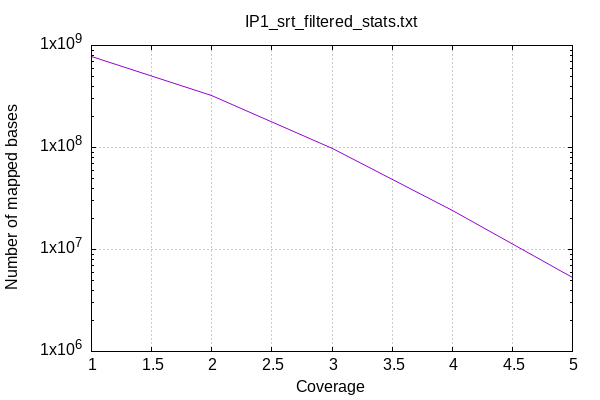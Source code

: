 
            set terminal png size 600,400 truecolor
            set output "/home/qianhui/deaf1_chipseq/data/02_data_processed/samplestats/IP1_srt_filtered_stats/coverage.png"
            set grid xtics ytics y2tics back lc rgb "#cccccc"
            set ylabel "Number of mapped bases"
            set xlabel "Coverage"
            set log y
            set style fill solid border -1
            set title "IP1_srt_filtered_stats.txt" noenhanced
            set xrange [:5]
            plot '-' with lines notitle
        1	776328081
2	321317720
3	97556370
4	24207694
5	5340990
6	1173091
7	320918
8	131443
9	77941
10	55143
11	42534
12	33947
13	27606
14	22385
15	18273
16	15226
17	12606
18	10655
19	8402
20	6807
21	5449
22	4437
23	3525
24	3166
25	2861
26	2542
27	2357
28	2014
29	1893
30	1719
31	1572
32	1506
33	1451
34	1303
35	1149
36	1080
37	1066
38	962
39	977
40	952
41	819
42	786
43	658
44	603
45	583
46	563
47	402
48	422
49	395
50	409
51	346
52	298
53	299
54	239
55	262
56	232
57	214
58	217
59	183
60	187
61	194
62	172
63	159
64	137
65	97
66	69
67	81
68	58
69	39
70	39
71	26
72	36
73	30
74	32
75	24
76	35
77	36
78	65
79	64
80	56
81	29
82	12
83	14
84	16
85	12
86	5
87	3
88	4
89	7
90	5
91	9
92	1
93	1
end
